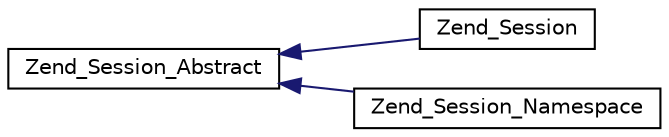 digraph G
{
  edge [fontname="Helvetica",fontsize="10",labelfontname="Helvetica",labelfontsize="10"];
  node [fontname="Helvetica",fontsize="10",shape=record];
  rankdir="LR";
  Node1 [label="Zend_Session_Abstract",height=0.2,width=0.4,color="black", fillcolor="white", style="filled",URL="$class_zend___session___abstract.html"];
  Node1 -> Node2 [dir="back",color="midnightblue",fontsize="10",style="solid",fontname="Helvetica"];
  Node2 [label="Zend_Session",height=0.2,width=0.4,color="black", fillcolor="white", style="filled",URL="$class_zend___session.html"];
  Node1 -> Node3 [dir="back",color="midnightblue",fontsize="10",style="solid",fontname="Helvetica"];
  Node3 [label="Zend_Session_Namespace",height=0.2,width=0.4,color="black", fillcolor="white", style="filled",URL="$class_zend___session___namespace.html"];
}
